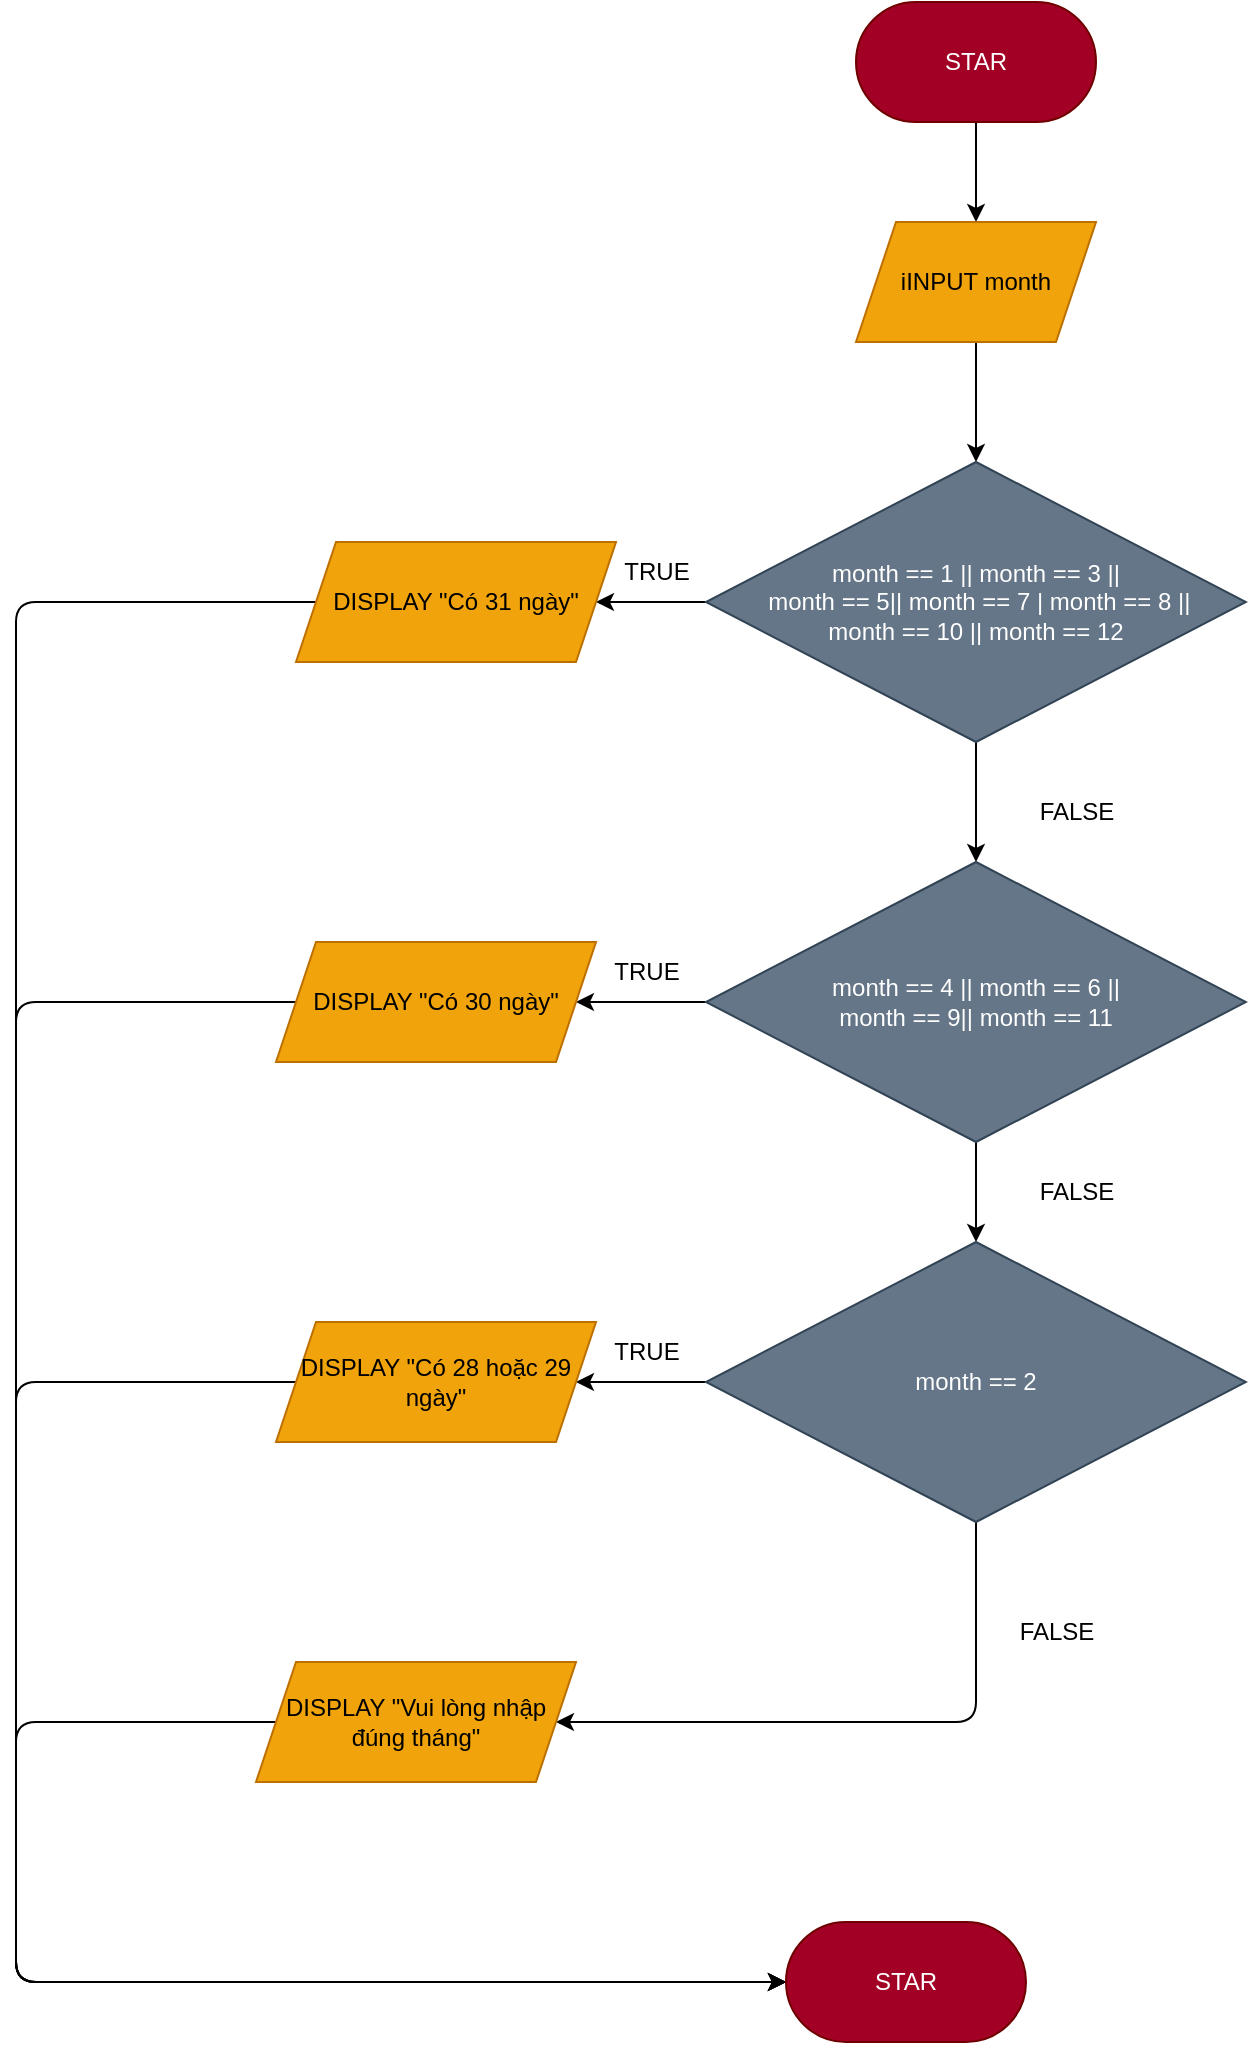 <mxfile>
    <diagram id="zOb067_o88lJXMcaiP6N" name="Page-1">
        <mxGraphModel dx="1848" dy="1183" grid="1" gridSize="10" guides="1" tooltips="1" connect="1" arrows="1" fold="1" page="1" pageScale="1" pageWidth="850" pageHeight="1100" math="0" shadow="0">
            <root>
                <mxCell id="0"/>
                <mxCell id="1" parent="0"/>
                <mxCell id="4" style="edgeStyle=none;html=1;exitX=0.5;exitY=1;exitDx=0;exitDy=0;entryX=0.5;entryY=0;entryDx=0;entryDy=0;" edge="1" parent="1" source="2" target="3">
                    <mxGeometry relative="1" as="geometry"/>
                </mxCell>
                <mxCell id="2" value="STAR" style="rounded=1;whiteSpace=wrap;html=1;arcSize=50;fillColor=#a20025;fontColor=#ffffff;strokeColor=#6F0000;" vertex="1" parent="1">
                    <mxGeometry x="550" y="10" width="120" height="60" as="geometry"/>
                </mxCell>
                <mxCell id="6" style="edgeStyle=none;html=1;exitX=0.5;exitY=1;exitDx=0;exitDy=0;" edge="1" parent="1" source="3" target="5">
                    <mxGeometry relative="1" as="geometry"/>
                </mxCell>
                <mxCell id="3" value="iINPUT month" style="shape=parallelogram;perimeter=parallelogramPerimeter;whiteSpace=wrap;html=1;fixedSize=1;fillColor=#f0a30a;fontColor=#000000;strokeColor=#BD7000;" vertex="1" parent="1">
                    <mxGeometry x="550" y="120" width="120" height="60" as="geometry"/>
                </mxCell>
                <mxCell id="11" style="edgeStyle=none;html=1;exitX=0.5;exitY=1;exitDx=0;exitDy=0;entryX=0.5;entryY=0;entryDx=0;entryDy=0;" edge="1" parent="1" source="5" target="10">
                    <mxGeometry relative="1" as="geometry"/>
                </mxCell>
                <mxCell id="12" style="edgeStyle=none;html=1;exitX=0;exitY=0.5;exitDx=0;exitDy=0;entryX=1;entryY=0.5;entryDx=0;entryDy=0;" edge="1" parent="1" source="5" target="9">
                    <mxGeometry relative="1" as="geometry"/>
                </mxCell>
                <mxCell id="5" value="month == 1 || month == 3 ||&lt;br&gt;&amp;nbsp;month == 5|| month == 7 | month == 8 || &lt;br&gt;month == 10 || month == 12" style="rhombus;whiteSpace=wrap;html=1;fillColor=#647687;strokeColor=#314354;fontColor=#ffffff;" vertex="1" parent="1">
                    <mxGeometry x="475" y="240" width="270" height="140" as="geometry"/>
                </mxCell>
                <mxCell id="29" style="edgeStyle=none;html=1;exitX=0;exitY=0.5;exitDx=0;exitDy=0;entryX=0;entryY=0.5;entryDx=0;entryDy=0;" edge="1" parent="1" source="9" target="28">
                    <mxGeometry relative="1" as="geometry">
                        <Array as="points">
                            <mxPoint x="130" y="310"/>
                            <mxPoint x="130" y="1000"/>
                        </Array>
                    </mxGeometry>
                </mxCell>
                <mxCell id="9" value="DISPLAY &quot;Có 31 ngày&quot;" style="shape=parallelogram;perimeter=parallelogramPerimeter;whiteSpace=wrap;html=1;fixedSize=1;fillColor=#f0a30a;fontColor=#000000;strokeColor=#BD7000;" vertex="1" parent="1">
                    <mxGeometry x="270" y="280" width="160" height="60" as="geometry"/>
                </mxCell>
                <mxCell id="14" style="edgeStyle=none;html=1;exitX=0;exitY=0.5;exitDx=0;exitDy=0;" edge="1" parent="1" source="10" target="13">
                    <mxGeometry relative="1" as="geometry"/>
                </mxCell>
                <mxCell id="16" style="edgeStyle=none;html=1;exitX=0.5;exitY=1;exitDx=0;exitDy=0;entryX=0.5;entryY=0;entryDx=0;entryDy=0;" edge="1" parent="1" source="10" target="15">
                    <mxGeometry relative="1" as="geometry"/>
                </mxCell>
                <mxCell id="10" value="month == 4 || month == 6 ||&lt;br&gt;&amp;nbsp;month == 9|| month == 11&amp;nbsp;" style="rhombus;whiteSpace=wrap;html=1;fillColor=#647687;strokeColor=#314354;fontColor=#ffffff;" vertex="1" parent="1">
                    <mxGeometry x="475" y="440" width="270" height="140" as="geometry"/>
                </mxCell>
                <mxCell id="30" style="edgeStyle=none;html=1;exitX=0;exitY=0.5;exitDx=0;exitDy=0;entryX=0;entryY=0.5;entryDx=0;entryDy=0;" edge="1" parent="1" source="13" target="28">
                    <mxGeometry relative="1" as="geometry">
                        <mxPoint x="130.0" y="509.714" as="targetPoint"/>
                        <Array as="points">
                            <mxPoint x="130" y="510"/>
                            <mxPoint x="130" y="1000"/>
                        </Array>
                    </mxGeometry>
                </mxCell>
                <mxCell id="13" value="DISPLAY &quot;Có 30 ngày&quot;" style="shape=parallelogram;perimeter=parallelogramPerimeter;whiteSpace=wrap;html=1;fixedSize=1;fillColor=#f0a30a;fontColor=#000000;strokeColor=#BD7000;" vertex="1" parent="1">
                    <mxGeometry x="260" y="480" width="160" height="60" as="geometry"/>
                </mxCell>
                <mxCell id="18" style="edgeStyle=none;html=1;exitX=0;exitY=0.5;exitDx=0;exitDy=0;entryX=1;entryY=0.5;entryDx=0;entryDy=0;" edge="1" parent="1" source="15" target="17">
                    <mxGeometry relative="1" as="geometry"/>
                </mxCell>
                <mxCell id="21" style="edgeStyle=none;html=1;exitX=0.5;exitY=1;exitDx=0;exitDy=0;entryX=1;entryY=0.5;entryDx=0;entryDy=0;" edge="1" parent="1" source="15" target="20">
                    <mxGeometry relative="1" as="geometry">
                        <Array as="points">
                            <mxPoint x="610" y="870"/>
                        </Array>
                    </mxGeometry>
                </mxCell>
                <mxCell id="15" value="month == 2" style="rhombus;whiteSpace=wrap;html=1;fillColor=#647687;strokeColor=#314354;fontColor=#ffffff;" vertex="1" parent="1">
                    <mxGeometry x="475" y="630" width="270" height="140" as="geometry"/>
                </mxCell>
                <mxCell id="31" style="edgeStyle=none;html=1;exitX=0;exitY=0.5;exitDx=0;exitDy=0;entryX=0;entryY=0.5;entryDx=0;entryDy=0;" edge="1" parent="1" source="17" target="28">
                    <mxGeometry relative="1" as="geometry">
                        <mxPoint x="130.0" y="699.714" as="targetPoint"/>
                        <Array as="points">
                            <mxPoint x="130" y="700"/>
                            <mxPoint x="130" y="1000"/>
                        </Array>
                    </mxGeometry>
                </mxCell>
                <mxCell id="17" value="DISPLAY &quot;Có 28 hoặc 29 ngày&quot;" style="shape=parallelogram;perimeter=parallelogramPerimeter;whiteSpace=wrap;html=1;fixedSize=1;fillColor=#f0a30a;fontColor=#000000;strokeColor=#BD7000;" vertex="1" parent="1">
                    <mxGeometry x="260" y="670" width="160" height="60" as="geometry"/>
                </mxCell>
                <mxCell id="32" style="edgeStyle=none;html=1;exitX=0;exitY=0.5;exitDx=0;exitDy=0;entryX=0;entryY=0.5;entryDx=0;entryDy=0;" edge="1" parent="1" source="20" target="28">
                    <mxGeometry relative="1" as="geometry">
                        <Array as="points">
                            <mxPoint x="130" y="870"/>
                            <mxPoint x="130" y="1000"/>
                        </Array>
                    </mxGeometry>
                </mxCell>
                <mxCell id="20" value="DISPLAY &quot;Vui lòng nhập đúng tháng&quot;" style="shape=parallelogram;perimeter=parallelogramPerimeter;whiteSpace=wrap;html=1;fixedSize=1;fillColor=#f0a30a;fontColor=#000000;strokeColor=#BD7000;" vertex="1" parent="1">
                    <mxGeometry x="250" y="840" width="160" height="60" as="geometry"/>
                </mxCell>
                <mxCell id="22" value="TRUE" style="text;html=1;align=center;verticalAlign=middle;resizable=0;points=[];autosize=1;strokeColor=none;fillColor=none;" vertex="1" parent="1">
                    <mxGeometry x="420" y="280" width="60" height="30" as="geometry"/>
                </mxCell>
                <mxCell id="23" value="TRUE" style="text;html=1;align=center;verticalAlign=middle;resizable=0;points=[];autosize=1;strokeColor=none;fillColor=none;" vertex="1" parent="1">
                    <mxGeometry x="415" y="480" width="60" height="30" as="geometry"/>
                </mxCell>
                <mxCell id="24" value="TRUE" style="text;html=1;align=center;verticalAlign=middle;resizable=0;points=[];autosize=1;strokeColor=none;fillColor=none;" vertex="1" parent="1">
                    <mxGeometry x="415" y="670" width="60" height="30" as="geometry"/>
                </mxCell>
                <mxCell id="25" value="FALSE" style="text;html=1;align=center;verticalAlign=middle;resizable=0;points=[];autosize=1;strokeColor=none;fillColor=none;" vertex="1" parent="1">
                    <mxGeometry x="630" y="400" width="60" height="30" as="geometry"/>
                </mxCell>
                <mxCell id="26" value="FALSE" style="text;html=1;align=center;verticalAlign=middle;resizable=0;points=[];autosize=1;strokeColor=none;fillColor=none;" vertex="1" parent="1">
                    <mxGeometry x="630" y="590" width="60" height="30" as="geometry"/>
                </mxCell>
                <mxCell id="27" value="FALSE" style="text;html=1;align=center;verticalAlign=middle;resizable=0;points=[];autosize=1;strokeColor=none;fillColor=none;" vertex="1" parent="1">
                    <mxGeometry x="620" y="810" width="60" height="30" as="geometry"/>
                </mxCell>
                <mxCell id="28" value="STAR" style="rounded=1;whiteSpace=wrap;html=1;arcSize=50;fillColor=#a20025;fontColor=#ffffff;strokeColor=#6F0000;" vertex="1" parent="1">
                    <mxGeometry x="515" y="970" width="120" height="60" as="geometry"/>
                </mxCell>
            </root>
        </mxGraphModel>
    </diagram>
</mxfile>
